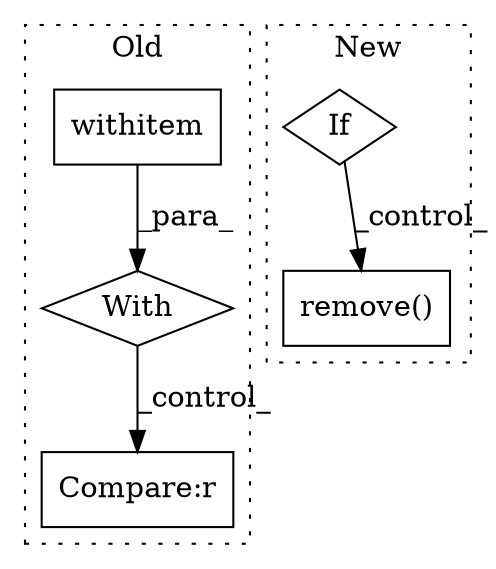digraph G {
subgraph cluster0 {
1 [label="With" a="39" s="3759,3769" l="5,24" shape="diamond"];
3 [label="withitem" a="49" s="3764" l="5" shape="box"];
5 [label="Compare:r" a="40" s="3972" l="18" shape="box"];
label = "Old";
style="dotted";
}
subgraph cluster1 {
2 [label="remove()" a="75" s="2984,3013" l="13,1" shape="box"];
4 [label="If" a="96" s="2940" l="3" shape="diamond"];
label = "New";
style="dotted";
}
1 -> 5 [label="_control_"];
3 -> 1 [label="_para_"];
4 -> 2 [label="_control_"];
}